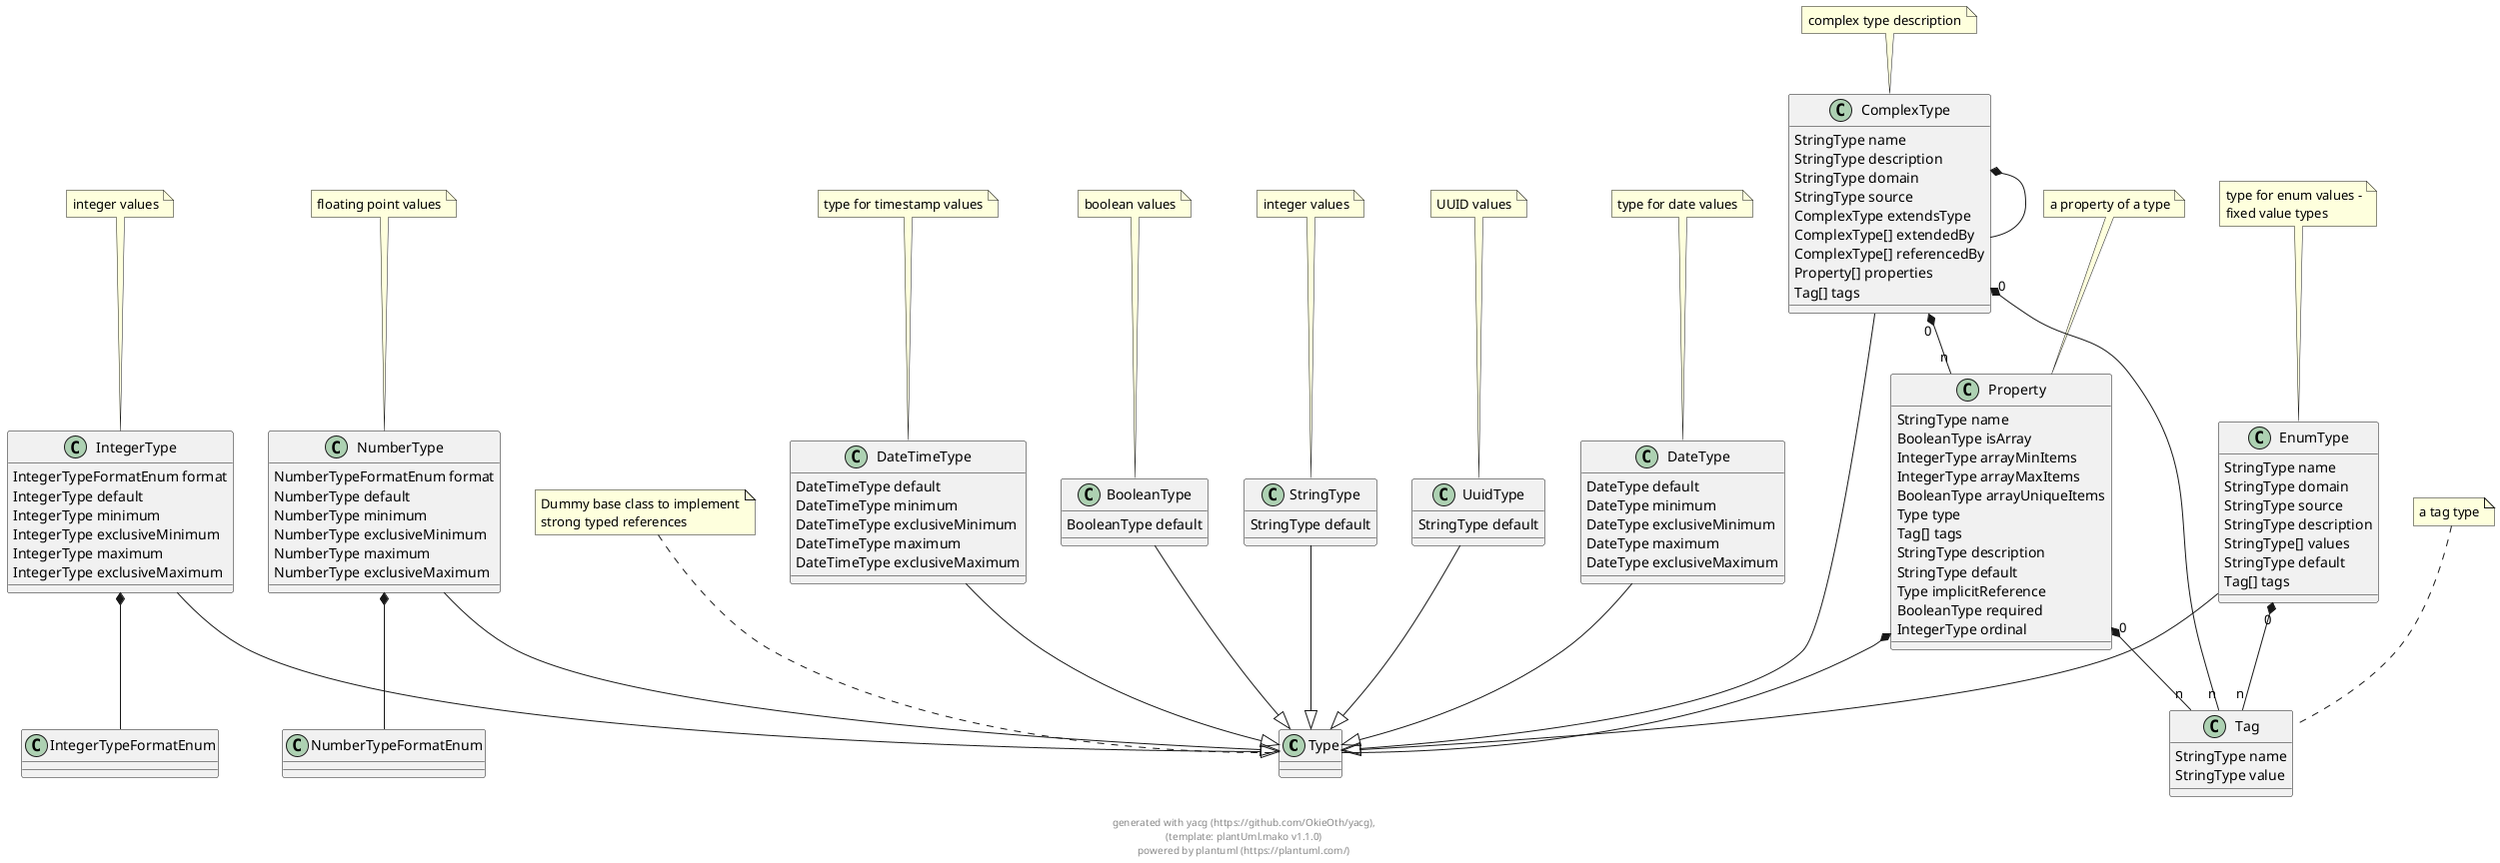 
@startuml

class Type {
}
 
note top: Dummy base class to implement\nstrong typed references

class IntegerType {
    IntegerTypeFormatEnum format 
    IntegerType default 
    IntegerType minimum 
    IntegerType exclusiveMinimum 
    IntegerType maximum 
    IntegerType exclusiveMaximum 
}
 
note top: integer values

IntegerType --|> Type
class IntegerTypeFormatEnum {
}
 

class NumberType {
    NumberTypeFormatEnum format 
    NumberType default 
    NumberType minimum 
    NumberType exclusiveMinimum 
    NumberType maximum 
    NumberType exclusiveMaximum 
}
 
note top: floating point values

NumberType --|> Type
class NumberTypeFormatEnum {
}
 

class BooleanType {
    BooleanType default 
}
 
note top: boolean values

BooleanType --|> Type
class StringType {
    StringType default 
}
 
note top: integer values

StringType --|> Type
class UuidType {
    StringType default 
}
 
note top: UUID values

UuidType --|> Type
class EnumType {
    StringType name 
    StringType domain 
    StringType source 
    StringType description 
    StringType[] values 
    StringType default 
    Tag[] tags 
}
 
note top: type for enum values -\nfixed value types

EnumType --|> Type
class Tag {
    StringType name 
    StringType value 
}
 
note top: a tag type

class DateType {
    DateType default 
    DateType minimum 
    DateType exclusiveMinimum 
    DateType maximum 
    DateType exclusiveMaximum 
}
 
note top: type for date values

DateType --|> Type
class DateTimeType {
    DateTimeType default 
    DateTimeType minimum 
    DateTimeType exclusiveMinimum 
    DateTimeType maximum 
    DateTimeType exclusiveMaximum 
}
 
note top: type for timestamp values

DateTimeType --|> Type
class ComplexType {
    StringType name 
    StringType description 
    StringType domain 
    StringType source 
    ComplexType extendsType 
    ComplexType[] extendedBy 
    ComplexType[] referencedBy 
    Property[] properties 
    Tag[] tags 
}
 
note top: complex type description

ComplexType --|> Type
class Property {
    StringType name 
    BooleanType isArray 
    IntegerType arrayMinItems 
    IntegerType arrayMaxItems 
    BooleanType arrayUniqueItems 
    Type type 
    Tag[] tags 
    StringType description 
    StringType default 
    Type implicitReference 
    BooleanType required 
    IntegerType ordinal 
}
 
note top: a property of a type


    
    
IntegerType  *--  IntegerTypeFormatEnum        
            
    
    
NumberType  *--  NumberTypeFormatEnum        
            
    
    
    
    
    
EnumType "0" *-- "n" Tag        
            
    
    
    
    
ComplexType  *--  ComplexType        
            
ComplexType "0" *-- "n" Property        
            
ComplexType "0" *-- "n" Tag        
            
    
Property  *--  Type        
            
Property "0" *-- "n" Tag        
            

footer \ngenerated with yacg (https://github.com/OkieOth/yacg),\n(template: plantUml.mako v1.1.0)\npowered by plantuml (https://plantuml.com/)
@enduml